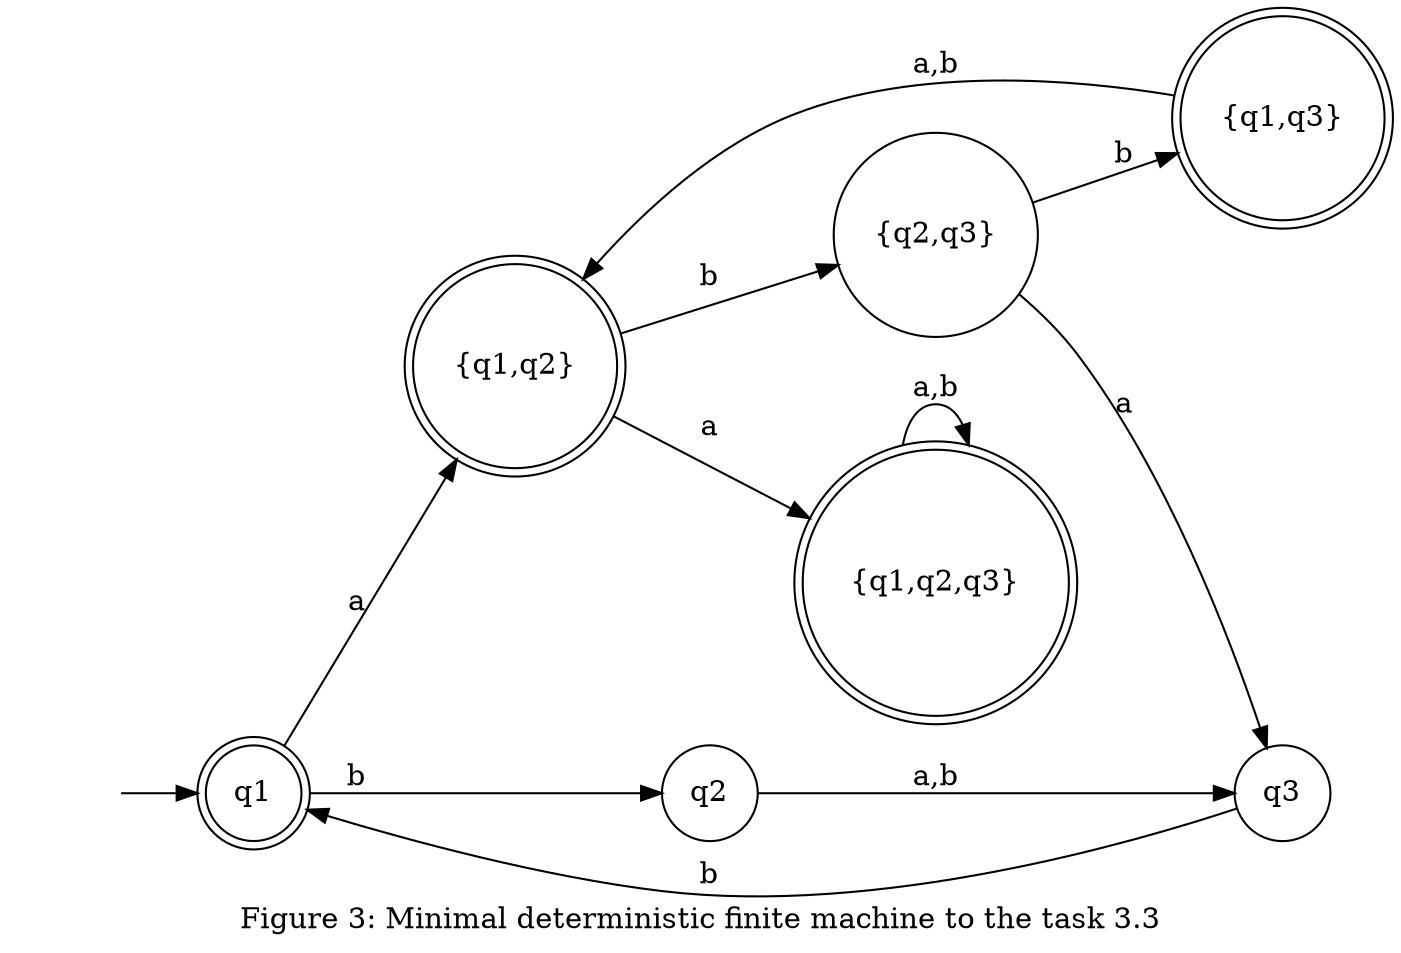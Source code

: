 digraph {
    "" [shape=none]
    node [shape=circle]
    "q1" [shape="doublecircle"]
    "{q1,q2}" [shape="doublecircle"]
    "{q1,q2,q3}" [shape="doublecircle"]
    "{q1,q3}"[shape="doublecircle"]
    "" -> q1
    q1 -> "{q1,q2}"[label="a"]
    q1 -> q2[label="b"]
    "{q1,q2}" -> "{q1,q2,q3}"[label="a"]
    "{q1,q2}" -> "{q2,q3}"[label="b"]
    q2 -> q3[label="a,b"]
    "{q1,q2,q3}" -> "{q1,q2,q3}"[label="a,b"]
    "{q2,q3}" -> q3[label="a"]
    "{q2,q3}" -> "{q1,q3}"[label="b"]
     q3 -> q1[label="b"]
    "{q1,q3}" -> "{q1,q2}"[label="a,b"]
    rankdir = LR
    label = "Figure 3: Minimal deterministic finite machine to the task 3.3"
}